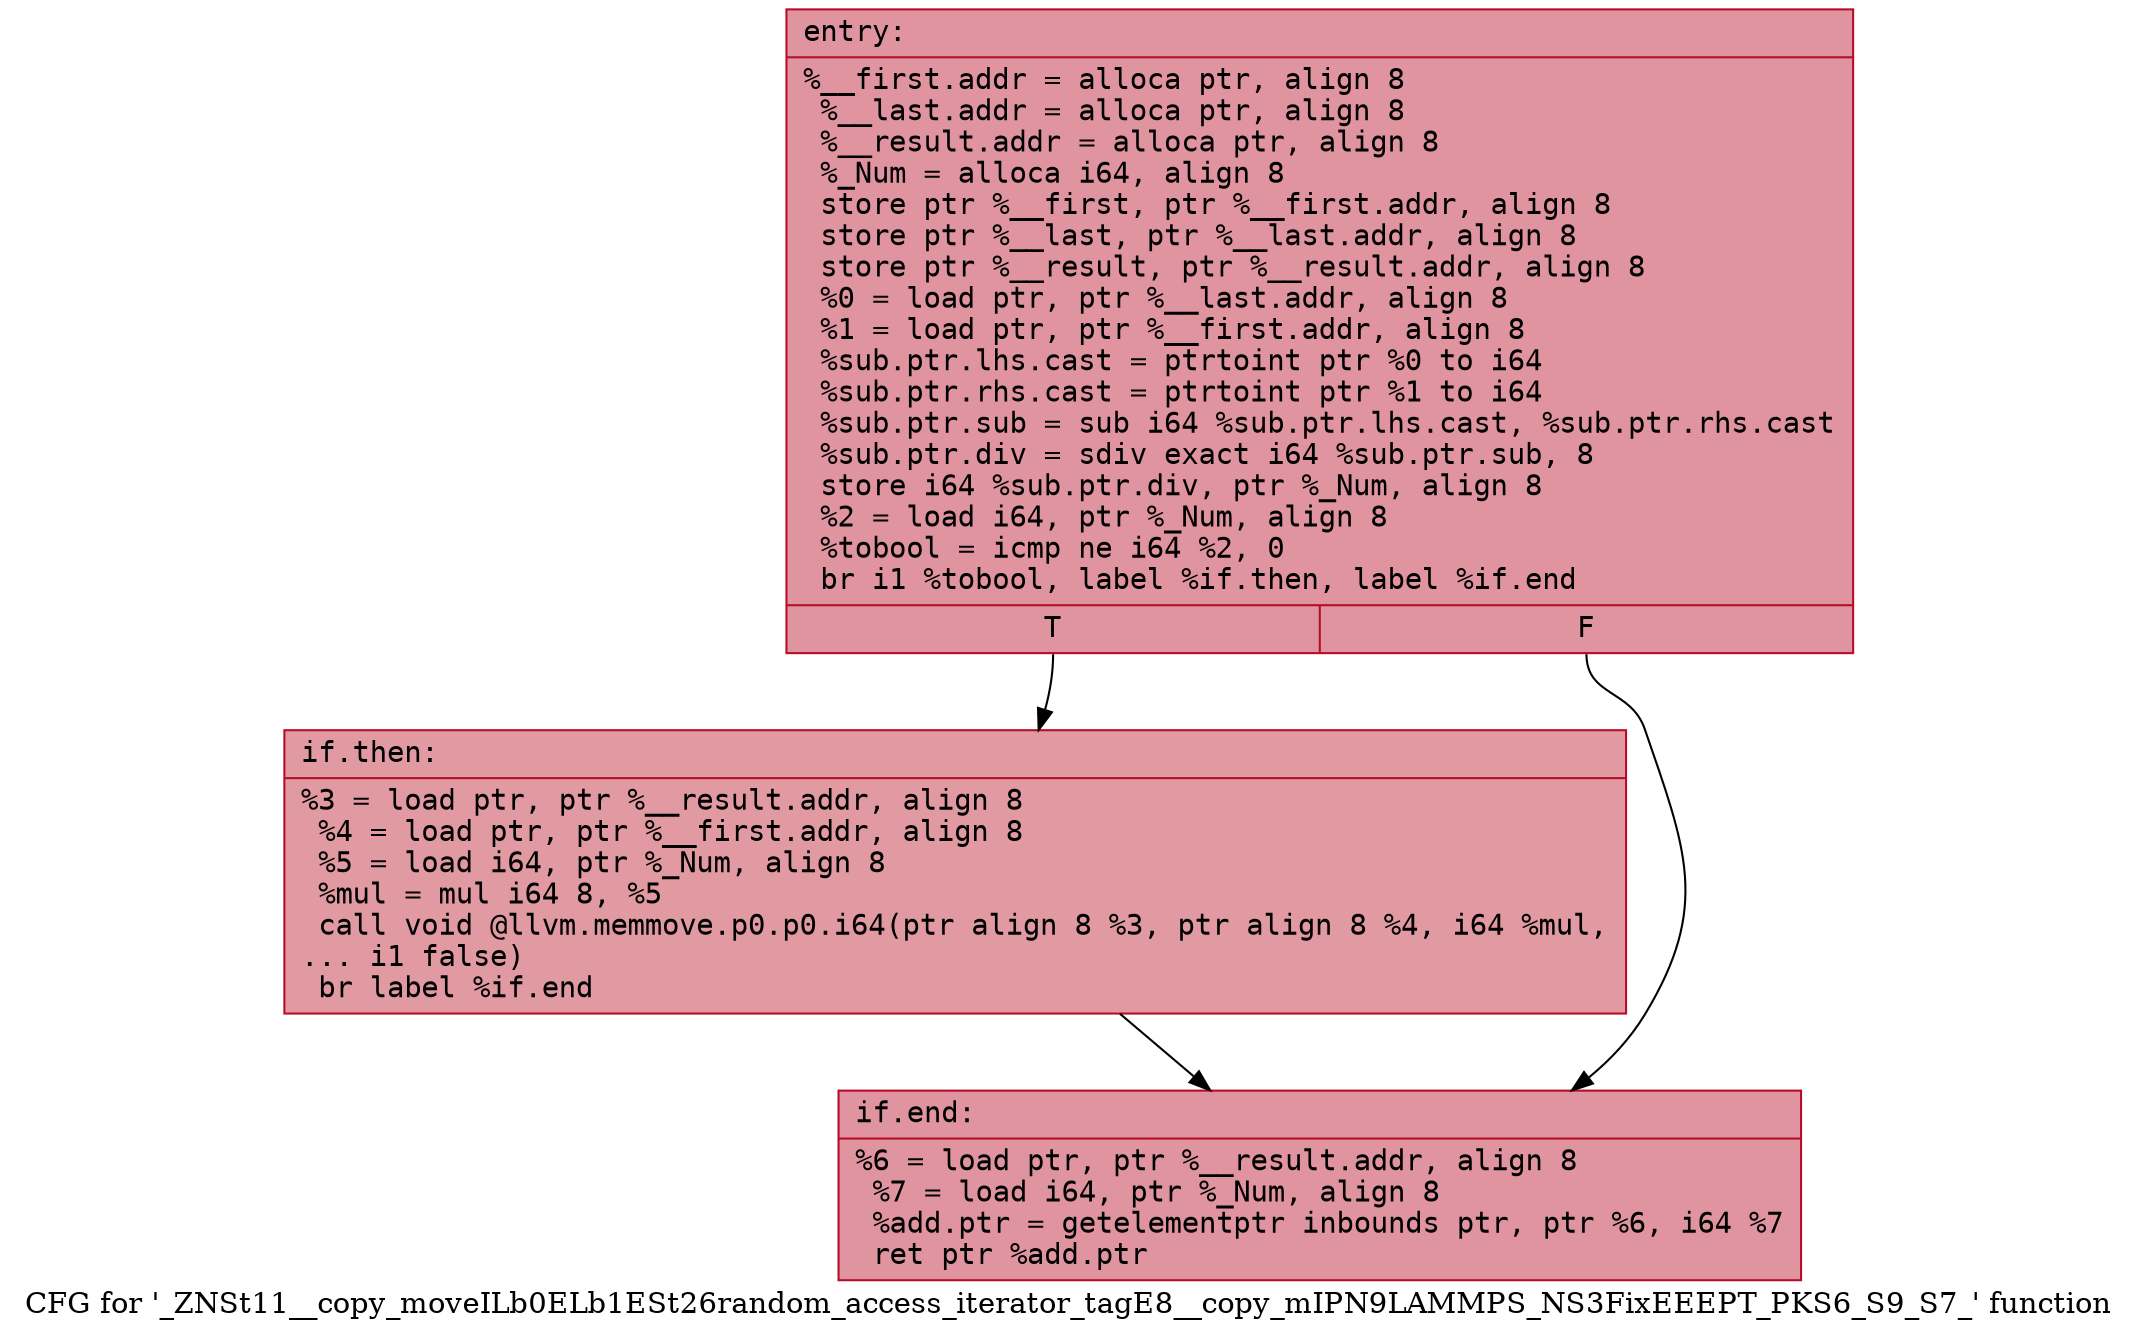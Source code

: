digraph "CFG for '_ZNSt11__copy_moveILb0ELb1ESt26random_access_iterator_tagE8__copy_mIPN9LAMMPS_NS3FixEEEPT_PKS6_S9_S7_' function" {
	label="CFG for '_ZNSt11__copy_moveILb0ELb1ESt26random_access_iterator_tagE8__copy_mIPN9LAMMPS_NS3FixEEEPT_PKS6_S9_S7_' function";

	Node0x561f1652bf40 [shape=record,color="#b70d28ff", style=filled, fillcolor="#b70d2870" fontname="Courier",label="{entry:\l|  %__first.addr = alloca ptr, align 8\l  %__last.addr = alloca ptr, align 8\l  %__result.addr = alloca ptr, align 8\l  %_Num = alloca i64, align 8\l  store ptr %__first, ptr %__first.addr, align 8\l  store ptr %__last, ptr %__last.addr, align 8\l  store ptr %__result, ptr %__result.addr, align 8\l  %0 = load ptr, ptr %__last.addr, align 8\l  %1 = load ptr, ptr %__first.addr, align 8\l  %sub.ptr.lhs.cast = ptrtoint ptr %0 to i64\l  %sub.ptr.rhs.cast = ptrtoint ptr %1 to i64\l  %sub.ptr.sub = sub i64 %sub.ptr.lhs.cast, %sub.ptr.rhs.cast\l  %sub.ptr.div = sdiv exact i64 %sub.ptr.sub, 8\l  store i64 %sub.ptr.div, ptr %_Num, align 8\l  %2 = load i64, ptr %_Num, align 8\l  %tobool = icmp ne i64 %2, 0\l  br i1 %tobool, label %if.then, label %if.end\l|{<s0>T|<s1>F}}"];
	Node0x561f1652bf40:s0 -> Node0x561f1652c9f0[tooltip="entry -> if.then\nProbability 62.50%" ];
	Node0x561f1652bf40:s1 -> Node0x561f1652ca60[tooltip="entry -> if.end\nProbability 37.50%" ];
	Node0x561f1652c9f0 [shape=record,color="#b70d28ff", style=filled, fillcolor="#bb1b2c70" fontname="Courier",label="{if.then:\l|  %3 = load ptr, ptr %__result.addr, align 8\l  %4 = load ptr, ptr %__first.addr, align 8\l  %5 = load i64, ptr %_Num, align 8\l  %mul = mul i64 8, %5\l  call void @llvm.memmove.p0.p0.i64(ptr align 8 %3, ptr align 8 %4, i64 %mul,\l... i1 false)\l  br label %if.end\l}"];
	Node0x561f1652c9f0 -> Node0x561f1652ca60[tooltip="if.then -> if.end\nProbability 100.00%" ];
	Node0x561f1652ca60 [shape=record,color="#b70d28ff", style=filled, fillcolor="#b70d2870" fontname="Courier",label="{if.end:\l|  %6 = load ptr, ptr %__result.addr, align 8\l  %7 = load i64, ptr %_Num, align 8\l  %add.ptr = getelementptr inbounds ptr, ptr %6, i64 %7\l  ret ptr %add.ptr\l}"];
}
